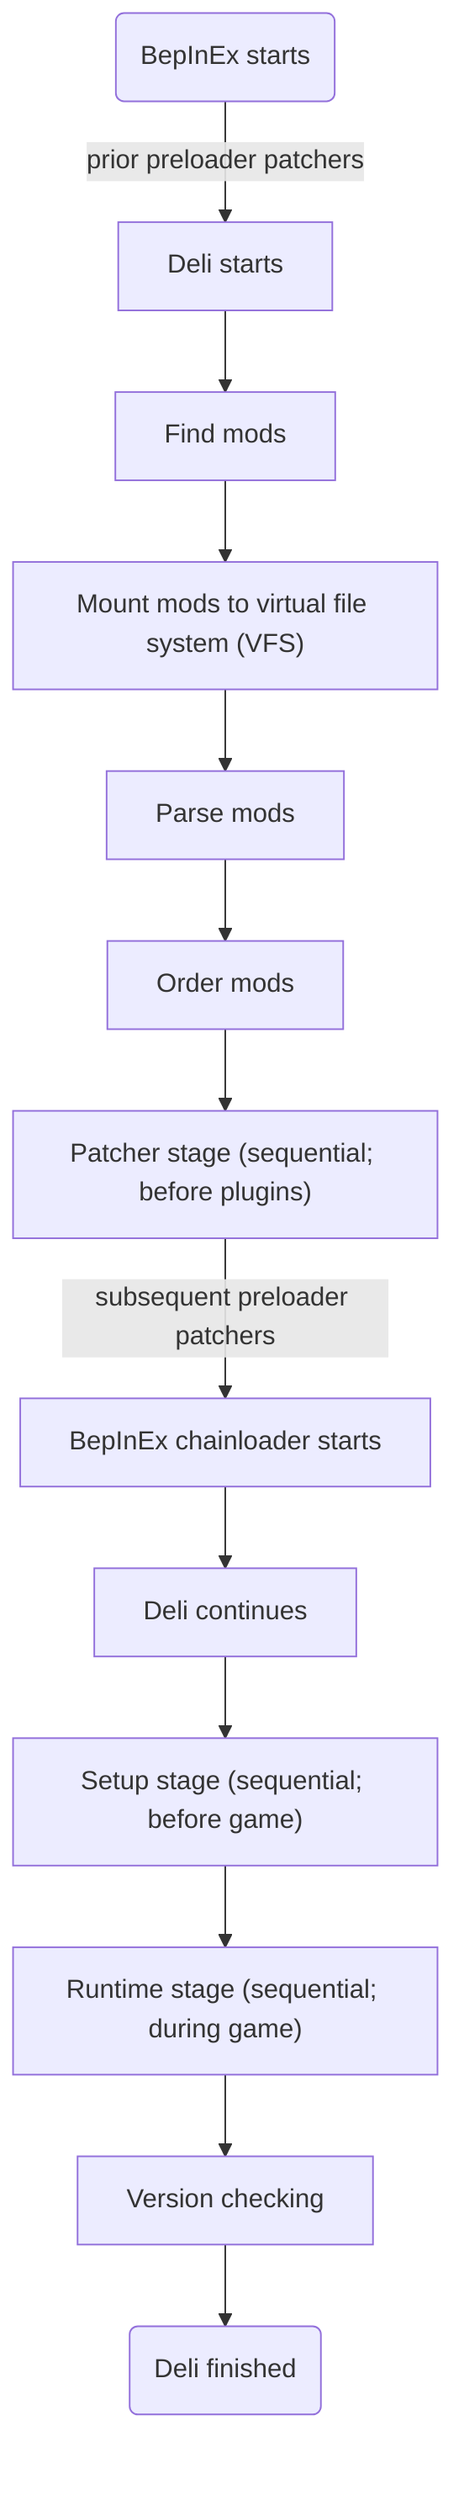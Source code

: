 graph TD
	BepInEx(BepInEx starts) -->|prior preloader patchers| DeliStart

    DeliStart[Deli starts] --> FindMods
	FindMods[Find mods] --> MountMods
	MountMods["Mount mods to virtual file system (VFS)"] --> ParseMods
	ParseMods[Parse mods] --> OrderMods
	OrderMods[Order mods] --> PatcherStage
	PatcherStage["Patcher stage (sequential; before plugins)"] -->|subsequent preloader patchers| Chainloader

	Chainloader[BepInEx chainloader starts] --> DeliContinue
	DeliContinue[Deli continues] --> SetupStage
	SetupStage["Setup stage (sequential; before game)"] --> RuntimeStage
	RuntimeStage["Runtime stage (sequential; during game)"] --> VersionChecking
	VersionChecking[Version checking] --> DeliEnd
	DeliEnd(Deli finished)